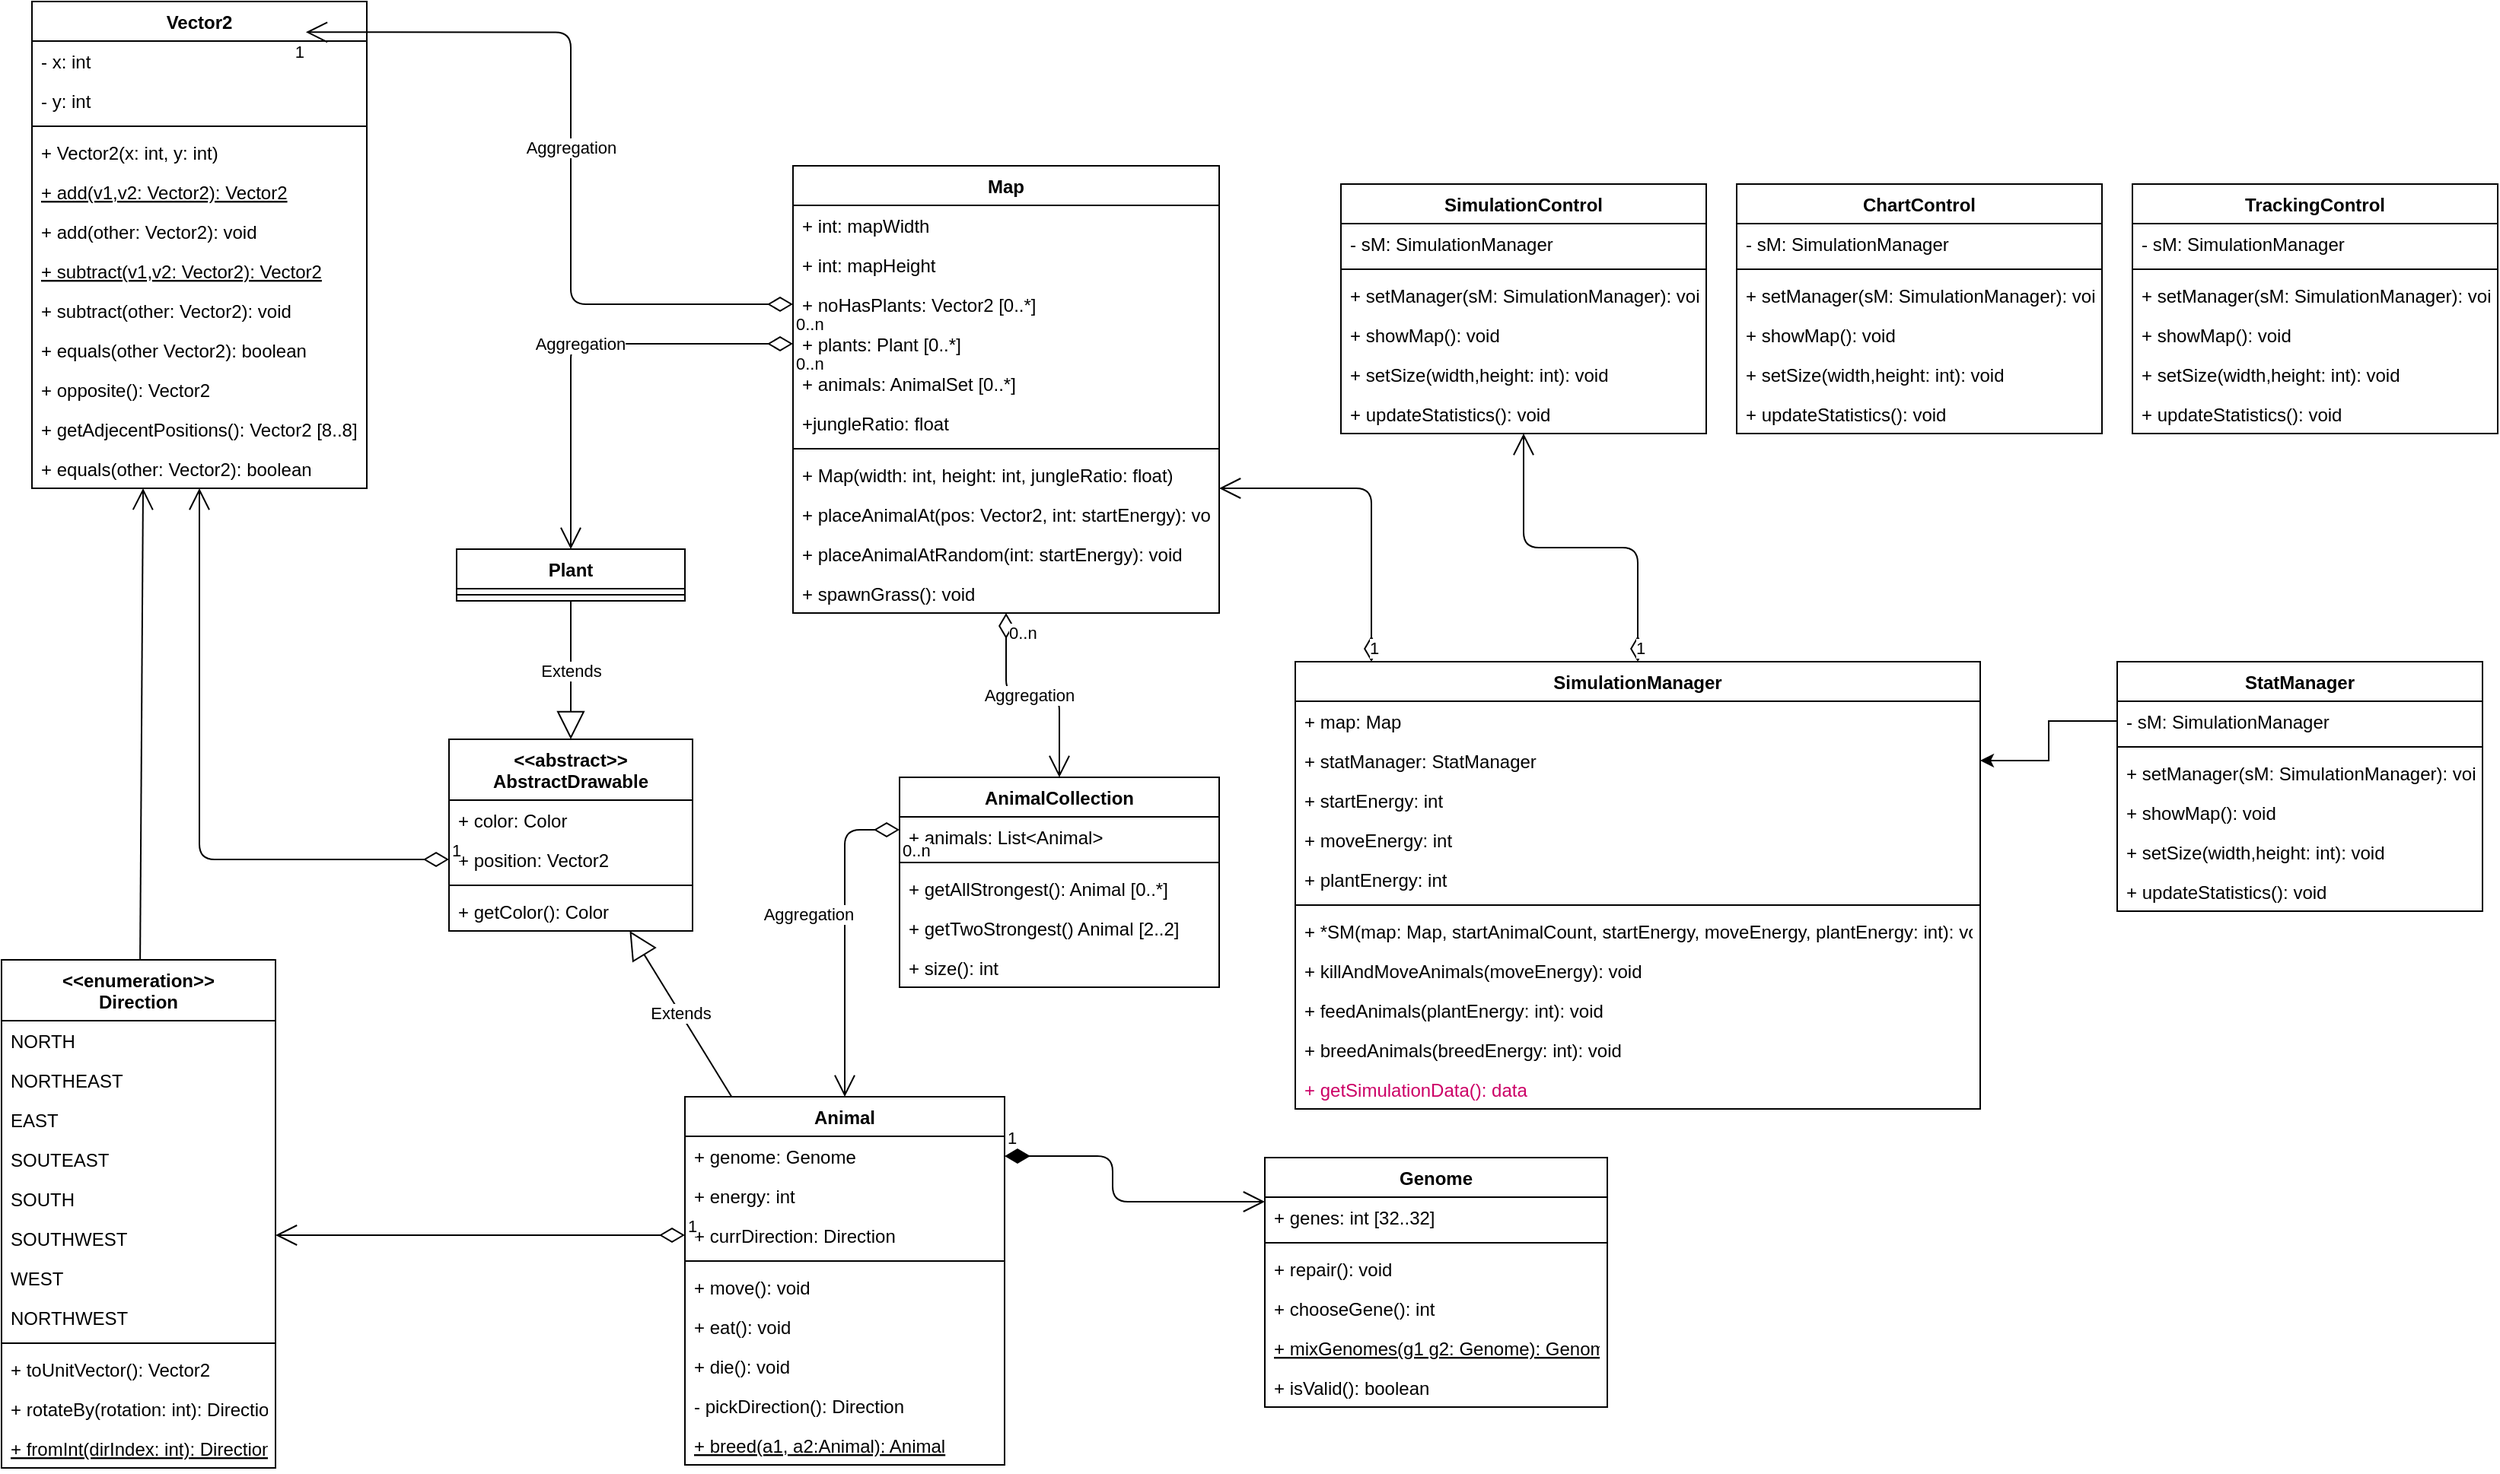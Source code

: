 <mxfile version="13.11.0" type="github">
  <diagram id="C5RBs43oDa-KdzZeNtuy" name="Page-1">
    <mxGraphModel dx="1483" dy="821" grid="1" gridSize="10" guides="1" tooltips="1" connect="1" arrows="1" fold="1" page="1" pageScale="1" pageWidth="827" pageHeight="1169" math="0" shadow="0">
      <root>
        <mxCell id="WIyWlLk6GJQsqaUBKTNV-0" />
        <mxCell id="WIyWlLk6GJQsqaUBKTNV-1" parent="WIyWlLk6GJQsqaUBKTNV-0" />
        <mxCell id="9bD5MFyW7w3_eK-m6E7X-30" value="Animal" style="swimlane;fontStyle=1;align=center;verticalAlign=top;childLayout=stackLayout;horizontal=1;startSize=26;horizontalStack=0;resizeParent=1;resizeParentMax=0;resizeLast=0;collapsible=1;marginBottom=0;rounded=0;shadow=0;glass=0;sketch=0;" parent="WIyWlLk6GJQsqaUBKTNV-1" vertex="1">
          <mxGeometry x="489" y="720" width="210" height="242" as="geometry" />
        </mxCell>
        <mxCell id="9bD5MFyW7w3_eK-m6E7X-31" value="+ genome: Genome&#xa;" style="text;strokeColor=none;fillColor=none;align=left;verticalAlign=top;spacingLeft=4;spacingRight=4;overflow=hidden;rotatable=0;points=[[0,0.5],[1,0.5]];portConstraint=eastwest;" parent="9bD5MFyW7w3_eK-m6E7X-30" vertex="1">
          <mxGeometry y="26" width="210" height="26" as="geometry" />
        </mxCell>
        <mxCell id="9bD5MFyW7w3_eK-m6E7X-10" value="+ energy: int" style="text;strokeColor=none;fillColor=none;align=left;verticalAlign=top;spacingLeft=4;spacingRight=4;overflow=hidden;rotatable=0;points=[[0,0.5],[1,0.5]];portConstraint=eastwest;" parent="9bD5MFyW7w3_eK-m6E7X-30" vertex="1">
          <mxGeometry y="52" width="210" height="26" as="geometry" />
        </mxCell>
        <mxCell id="9bD5MFyW7w3_eK-m6E7X-11" value="+ currDirection: Direction" style="text;strokeColor=none;fillColor=none;align=left;verticalAlign=top;spacingLeft=4;spacingRight=4;overflow=hidden;rotatable=0;points=[[0,0.5],[1,0.5]];portConstraint=eastwest;" parent="9bD5MFyW7w3_eK-m6E7X-30" vertex="1">
          <mxGeometry y="78" width="210" height="26" as="geometry" />
        </mxCell>
        <mxCell id="9bD5MFyW7w3_eK-m6E7X-32" value="" style="line;strokeWidth=1;fillColor=none;align=left;verticalAlign=middle;spacingTop=-1;spacingLeft=3;spacingRight=3;rotatable=0;labelPosition=right;points=[];portConstraint=eastwest;" parent="9bD5MFyW7w3_eK-m6E7X-30" vertex="1">
          <mxGeometry y="104" width="210" height="8" as="geometry" />
        </mxCell>
        <mxCell id="9bD5MFyW7w3_eK-m6E7X-35" value="+ move(): void" style="text;strokeColor=none;fillColor=none;align=left;verticalAlign=top;spacingLeft=4;spacingRight=4;overflow=hidden;rotatable=0;points=[[0,0.5],[1,0.5]];portConstraint=eastwest;" parent="9bD5MFyW7w3_eK-m6E7X-30" vertex="1">
          <mxGeometry y="112" width="210" height="26" as="geometry" />
        </mxCell>
        <mxCell id="zN970uJy4WLvNVWKptZo-13" value="+ eat(): void" style="text;strokeColor=none;fillColor=none;align=left;verticalAlign=top;spacingLeft=4;spacingRight=4;overflow=hidden;rotatable=0;points=[[0,0.5],[1,0.5]];portConstraint=eastwest;" parent="9bD5MFyW7w3_eK-m6E7X-30" vertex="1">
          <mxGeometry y="138" width="210" height="26" as="geometry" />
        </mxCell>
        <mxCell id="a23vrYXgrTBPhIQhQ__7-23" value="+ die(): void" style="text;strokeColor=none;fillColor=none;align=left;verticalAlign=top;spacingLeft=4;spacingRight=4;overflow=hidden;rotatable=0;points=[[0,0.5],[1,0.5]];portConstraint=eastwest;" vertex="1" parent="9bD5MFyW7w3_eK-m6E7X-30">
          <mxGeometry y="164" width="210" height="26" as="geometry" />
        </mxCell>
        <mxCell id="UQbBmAI9lPM3-o1fwpwT-4" value="- pickDirection(): Direction" style="text;strokeColor=none;fillColor=none;align=left;verticalAlign=top;spacingLeft=4;spacingRight=4;overflow=hidden;rotatable=0;points=[[0,0.5],[1,0.5]];portConstraint=eastwest;fontStyle=0" parent="9bD5MFyW7w3_eK-m6E7X-30" vertex="1">
          <mxGeometry y="190" width="210" height="26" as="geometry" />
        </mxCell>
        <mxCell id="zN970uJy4WLvNVWKptZo-14" value="+ breed(a1, a2:Animal): Animal" style="text;strokeColor=none;fillColor=none;align=left;verticalAlign=top;spacingLeft=4;spacingRight=4;overflow=hidden;rotatable=0;points=[[0,0.5],[1,0.5]];portConstraint=eastwest;fontStyle=4" parent="9bD5MFyW7w3_eK-m6E7X-30" vertex="1">
          <mxGeometry y="216" width="210" height="26" as="geometry" />
        </mxCell>
        <mxCell id="9bD5MFyW7w3_eK-m6E7X-36" value="Plant" style="swimlane;fontStyle=1;align=center;verticalAlign=top;childLayout=stackLayout;horizontal=1;startSize=26;horizontalStack=0;resizeParent=1;resizeParentMax=0;resizeLast=0;collapsible=1;marginBottom=0;rounded=0;shadow=0;glass=0;sketch=0;" parent="WIyWlLk6GJQsqaUBKTNV-1" vertex="1">
          <mxGeometry x="339" y="360" width="150" height="34" as="geometry" />
        </mxCell>
        <mxCell id="9bD5MFyW7w3_eK-m6E7X-38" value="" style="line;strokeWidth=1;fillColor=none;align=left;verticalAlign=middle;spacingTop=-1;spacingLeft=3;spacingRight=3;rotatable=0;labelPosition=right;points=[];portConstraint=eastwest;" parent="9bD5MFyW7w3_eK-m6E7X-36" vertex="1">
          <mxGeometry y="26" width="150" height="8" as="geometry" />
        </mxCell>
        <mxCell id="zN970uJy4WLvNVWKptZo-4" value="&lt;&lt;enumeration&gt;&gt;&#xa;Direction" style="swimlane;fontStyle=1;childLayout=stackLayout;horizontal=1;startSize=40;fillColor=none;horizontalStack=0;resizeParent=1;resizeParentMax=0;resizeLast=0;collapsible=1;marginBottom=0;" parent="WIyWlLk6GJQsqaUBKTNV-1" vertex="1">
          <mxGeometry x="40" y="630" width="180" height="334" as="geometry" />
        </mxCell>
        <mxCell id="zN970uJy4WLvNVWKptZo-5" value="NORTH" style="text;strokeColor=none;fillColor=none;align=left;verticalAlign=top;spacingLeft=4;spacingRight=4;overflow=hidden;rotatable=0;points=[[0,0.5],[1,0.5]];portConstraint=eastwest;" parent="zN970uJy4WLvNVWKptZo-4" vertex="1">
          <mxGeometry y="40" width="180" height="26" as="geometry" />
        </mxCell>
        <mxCell id="zN970uJy4WLvNVWKptZo-6" value="NORTHEAST" style="text;strokeColor=none;fillColor=none;align=left;verticalAlign=top;spacingLeft=4;spacingRight=4;overflow=hidden;rotatable=0;points=[[0,0.5],[1,0.5]];portConstraint=eastwest;" parent="zN970uJy4WLvNVWKptZo-4" vertex="1">
          <mxGeometry y="66" width="180" height="26" as="geometry" />
        </mxCell>
        <mxCell id="zN970uJy4WLvNVWKptZo-7" value="EAST" style="text;strokeColor=none;fillColor=none;align=left;verticalAlign=top;spacingLeft=4;spacingRight=4;overflow=hidden;rotatable=0;points=[[0,0.5],[1,0.5]];portConstraint=eastwest;" parent="zN970uJy4WLvNVWKptZo-4" vertex="1">
          <mxGeometry y="92" width="180" height="26" as="geometry" />
        </mxCell>
        <mxCell id="zN970uJy4WLvNVWKptZo-8" value="SOUTEAST" style="text;strokeColor=none;fillColor=none;align=left;verticalAlign=top;spacingLeft=4;spacingRight=4;overflow=hidden;rotatable=0;points=[[0,0.5],[1,0.5]];portConstraint=eastwest;" parent="zN970uJy4WLvNVWKptZo-4" vertex="1">
          <mxGeometry y="118" width="180" height="26" as="geometry" />
        </mxCell>
        <mxCell id="zN970uJy4WLvNVWKptZo-9" value="SOUTH" style="text;strokeColor=none;fillColor=none;align=left;verticalAlign=top;spacingLeft=4;spacingRight=4;overflow=hidden;rotatable=0;points=[[0,0.5],[1,0.5]];portConstraint=eastwest;" parent="zN970uJy4WLvNVWKptZo-4" vertex="1">
          <mxGeometry y="144" width="180" height="26" as="geometry" />
        </mxCell>
        <mxCell id="zN970uJy4WLvNVWKptZo-10" value="SOUTHWEST&#xa;" style="text;strokeColor=none;fillColor=none;align=left;verticalAlign=top;spacingLeft=4;spacingRight=4;overflow=hidden;rotatable=0;points=[[0,0.5],[1,0.5]];portConstraint=eastwest;" parent="zN970uJy4WLvNVWKptZo-4" vertex="1">
          <mxGeometry y="170" width="180" height="26" as="geometry" />
        </mxCell>
        <mxCell id="zN970uJy4WLvNVWKptZo-11" value="WEST" style="text;strokeColor=none;fillColor=none;align=left;verticalAlign=top;spacingLeft=4;spacingRight=4;overflow=hidden;rotatable=0;points=[[0,0.5],[1,0.5]];portConstraint=eastwest;" parent="zN970uJy4WLvNVWKptZo-4" vertex="1">
          <mxGeometry y="196" width="180" height="26" as="geometry" />
        </mxCell>
        <mxCell id="zN970uJy4WLvNVWKptZo-12" value="NORTHWEST" style="text;strokeColor=none;fillColor=none;align=left;verticalAlign=top;spacingLeft=4;spacingRight=4;overflow=hidden;rotatable=0;points=[[0,0.5],[1,0.5]];portConstraint=eastwest;" parent="zN970uJy4WLvNVWKptZo-4" vertex="1">
          <mxGeometry y="222" width="180" height="26" as="geometry" />
        </mxCell>
        <mxCell id="zN970uJy4WLvNVWKptZo-42" value="" style="line;strokeWidth=1;fillColor=none;align=left;verticalAlign=middle;spacingTop=-1;spacingLeft=3;spacingRight=3;rotatable=0;labelPosition=right;points=[];portConstraint=eastwest;" parent="zN970uJy4WLvNVWKptZo-4" vertex="1">
          <mxGeometry y="248" width="180" height="8" as="geometry" />
        </mxCell>
        <mxCell id="zN970uJy4WLvNVWKptZo-43" value="+ toUnitVector(): Vector2" style="text;strokeColor=none;fillColor=none;align=left;verticalAlign=top;spacingLeft=4;spacingRight=4;overflow=hidden;rotatable=0;points=[[0,0.5],[1,0.5]];portConstraint=eastwest;" parent="zN970uJy4WLvNVWKptZo-4" vertex="1">
          <mxGeometry y="256" width="180" height="26" as="geometry" />
        </mxCell>
        <mxCell id="zN970uJy4WLvNVWKptZo-83" value="+ rotateBy(rotation: int): Direction" style="text;strokeColor=none;fillColor=none;align=left;verticalAlign=top;spacingLeft=4;spacingRight=4;overflow=hidden;rotatable=0;points=[[0,0.5],[1,0.5]];portConstraint=eastwest;" parent="zN970uJy4WLvNVWKptZo-4" vertex="1">
          <mxGeometry y="282" width="180" height="26" as="geometry" />
        </mxCell>
        <mxCell id="BZ-KDEU_Bz37UOXqLRJr-1" value="+ fromInt(dirIndex: int): Direction" style="text;strokeColor=none;fillColor=none;align=left;verticalAlign=top;spacingLeft=4;spacingRight=4;overflow=hidden;rotatable=0;points=[[0,0.5],[1,0.5]];portConstraint=eastwest;fontStyle=4" parent="zN970uJy4WLvNVWKptZo-4" vertex="1">
          <mxGeometry y="308" width="180" height="26" as="geometry" />
        </mxCell>
        <mxCell id="zN970uJy4WLvNVWKptZo-15" value="&lt;&lt;abstract&gt;&gt;&#xa;AbstractDrawable&#xa;" style="swimlane;fontStyle=1;align=center;verticalAlign=top;childLayout=stackLayout;horizontal=1;startSize=40;horizontalStack=0;resizeParent=1;resizeParentMax=0;resizeLast=0;collapsible=1;marginBottom=0;" parent="WIyWlLk6GJQsqaUBKTNV-1" vertex="1">
          <mxGeometry x="334" y="485" width="160" height="126" as="geometry" />
        </mxCell>
        <mxCell id="zN970uJy4WLvNVWKptZo-16" value="+ color: Color" style="text;strokeColor=none;fillColor=none;align=left;verticalAlign=top;spacingLeft=4;spacingRight=4;overflow=hidden;rotatable=0;points=[[0,0.5],[1,0.5]];portConstraint=eastwest;" parent="zN970uJy4WLvNVWKptZo-15" vertex="1">
          <mxGeometry y="40" width="160" height="26" as="geometry" />
        </mxCell>
        <mxCell id="zN970uJy4WLvNVWKptZo-20" value="+ position: Vector2" style="text;strokeColor=none;fillColor=none;align=left;verticalAlign=top;spacingLeft=4;spacingRight=4;overflow=hidden;rotatable=0;points=[[0,0.5],[1,0.5]];portConstraint=eastwest;" parent="zN970uJy4WLvNVWKptZo-15" vertex="1">
          <mxGeometry y="66" width="160" height="26" as="geometry" />
        </mxCell>
        <mxCell id="zN970uJy4WLvNVWKptZo-17" value="" style="line;strokeWidth=1;fillColor=none;align=left;verticalAlign=middle;spacingTop=-1;spacingLeft=3;spacingRight=3;rotatable=0;labelPosition=right;points=[];portConstraint=eastwest;" parent="zN970uJy4WLvNVWKptZo-15" vertex="1">
          <mxGeometry y="92" width="160" height="8" as="geometry" />
        </mxCell>
        <mxCell id="a23vrYXgrTBPhIQhQ__7-25" value="+ getColor(): Color" style="text;strokeColor=none;fillColor=none;align=left;verticalAlign=top;spacingLeft=4;spacingRight=4;overflow=hidden;rotatable=0;points=[[0,0.5],[1,0.5]];portConstraint=eastwest;" vertex="1" parent="zN970uJy4WLvNVWKptZo-15">
          <mxGeometry y="100" width="160" height="26" as="geometry" />
        </mxCell>
        <mxCell id="zN970uJy4WLvNVWKptZo-22" value="Extends" style="endArrow=block;endSize=16;endFill=0;html=1;" parent="WIyWlLk6GJQsqaUBKTNV-1" source="9bD5MFyW7w3_eK-m6E7X-30" target="zN970uJy4WLvNVWKptZo-15" edge="1">
          <mxGeometry width="160" relative="1" as="geometry">
            <mxPoint x="700" y="310" as="sourcePoint" />
            <mxPoint x="720" y="340" as="targetPoint" />
          </mxGeometry>
        </mxCell>
        <mxCell id="zN970uJy4WLvNVWKptZo-23" value="Extends" style="endArrow=block;endSize=16;endFill=0;html=1;" parent="WIyWlLk6GJQsqaUBKTNV-1" source="9bD5MFyW7w3_eK-m6E7X-36" target="zN970uJy4WLvNVWKptZo-15" edge="1">
          <mxGeometry width="160" relative="1" as="geometry">
            <mxPoint x="490" y="270" as="sourcePoint" />
            <mxPoint x="540" y="289" as="targetPoint" />
          </mxGeometry>
        </mxCell>
        <mxCell id="zN970uJy4WLvNVWKptZo-24" value="1" style="endArrow=open;html=1;endSize=12;startArrow=diamondThin;startSize=14;startFill=0;edgeStyle=orthogonalEdgeStyle;align=left;verticalAlign=bottom;" parent="WIyWlLk6GJQsqaUBKTNV-1" source="9bD5MFyW7w3_eK-m6E7X-30" target="zN970uJy4WLvNVWKptZo-4" edge="1">
          <mxGeometry x="-1" y="3" relative="1" as="geometry">
            <mxPoint x="390" y="480" as="sourcePoint" />
            <mxPoint x="550" y="480" as="targetPoint" />
            <Array as="points">
              <mxPoint x="270" y="811" />
              <mxPoint x="270" y="811" />
            </Array>
          </mxGeometry>
        </mxCell>
        <mxCell id="zN970uJy4WLvNVWKptZo-25" value="Map" style="swimlane;fontStyle=1;align=center;verticalAlign=top;childLayout=stackLayout;horizontal=1;startSize=26;horizontalStack=0;resizeParent=1;resizeParentMax=0;resizeLast=0;collapsible=1;marginBottom=0;" parent="WIyWlLk6GJQsqaUBKTNV-1" vertex="1">
          <mxGeometry x="560" y="108" width="280" height="294" as="geometry" />
        </mxCell>
        <mxCell id="zN970uJy4WLvNVWKptZo-30" value="+ int: mapWidth" style="text;strokeColor=none;fillColor=none;align=left;verticalAlign=top;spacingLeft=4;spacingRight=4;overflow=hidden;rotatable=0;points=[[0,0.5],[1,0.5]];portConstraint=eastwest;" parent="zN970uJy4WLvNVWKptZo-25" vertex="1">
          <mxGeometry y="26" width="280" height="26" as="geometry" />
        </mxCell>
        <mxCell id="zN970uJy4WLvNVWKptZo-31" value="+ int: mapHeight" style="text;strokeColor=none;fillColor=none;align=left;verticalAlign=top;spacingLeft=4;spacingRight=4;overflow=hidden;rotatable=0;points=[[0,0.5],[1,0.5]];portConstraint=eastwest;" parent="zN970uJy4WLvNVWKptZo-25" vertex="1">
          <mxGeometry y="52" width="280" height="26" as="geometry" />
        </mxCell>
        <mxCell id="UQbBmAI9lPM3-o1fwpwT-17" value="+ noHasPlants: Vector2 [0..*]" style="text;strokeColor=none;fillColor=none;align=left;verticalAlign=top;spacingLeft=4;spacingRight=4;overflow=hidden;rotatable=0;points=[[0,0.5],[1,0.5]];portConstraint=eastwest;" parent="zN970uJy4WLvNVWKptZo-25" vertex="1">
          <mxGeometry y="78" width="280" height="26" as="geometry" />
        </mxCell>
        <mxCell id="zN970uJy4WLvNVWKptZo-61" value="+ plants: Plant [0..*]" style="text;strokeColor=none;fillColor=none;align=left;verticalAlign=top;spacingLeft=4;spacingRight=4;overflow=hidden;rotatable=0;points=[[0,0.5],[1,0.5]];portConstraint=eastwest;" parent="zN970uJy4WLvNVWKptZo-25" vertex="1">
          <mxGeometry y="104" width="280" height="26" as="geometry" />
        </mxCell>
        <mxCell id="zN970uJy4WLvNVWKptZo-60" value="+ animals: AnimalSet [0..*]" style="text;strokeColor=none;fillColor=none;align=left;verticalAlign=top;spacingLeft=4;spacingRight=4;overflow=hidden;rotatable=0;points=[[0,0.5],[1,0.5]];portConstraint=eastwest;" parent="zN970uJy4WLvNVWKptZo-25" vertex="1">
          <mxGeometry y="130" width="280" height="26" as="geometry" />
        </mxCell>
        <mxCell id="zN970uJy4WLvNVWKptZo-32" value="+jungleRatio: float" style="text;strokeColor=none;fillColor=none;align=left;verticalAlign=top;spacingLeft=4;spacingRight=4;overflow=hidden;rotatable=0;points=[[0,0.5],[1,0.5]];portConstraint=eastwest;" parent="zN970uJy4WLvNVWKptZo-25" vertex="1">
          <mxGeometry y="156" width="280" height="26" as="geometry" />
        </mxCell>
        <mxCell id="zN970uJy4WLvNVWKptZo-27" value="" style="line;strokeWidth=1;fillColor=none;align=left;verticalAlign=middle;spacingTop=-1;spacingLeft=3;spacingRight=3;rotatable=0;labelPosition=right;points=[];portConstraint=eastwest;" parent="zN970uJy4WLvNVWKptZo-25" vertex="1">
          <mxGeometry y="182" width="280" height="8" as="geometry" />
        </mxCell>
        <mxCell id="zN970uJy4WLvNVWKptZo-28" value="+ Map(width: int, height: int, jungleRatio: float)" style="text;strokeColor=none;fillColor=none;align=left;verticalAlign=top;spacingLeft=4;spacingRight=4;overflow=hidden;rotatable=0;points=[[0,0.5],[1,0.5]];portConstraint=eastwest;" parent="zN970uJy4WLvNVWKptZo-25" vertex="1">
          <mxGeometry y="190" width="280" height="26" as="geometry" />
        </mxCell>
        <mxCell id="zN970uJy4WLvNVWKptZo-65" value="+ placeAnimalAt(pos: Vector2, int: startEnergy): void" style="text;strokeColor=none;fillColor=none;align=left;verticalAlign=top;spacingLeft=4;spacingRight=4;overflow=hidden;rotatable=0;points=[[0,0.5],[1,0.5]];portConstraint=eastwest;" parent="zN970uJy4WLvNVWKptZo-25" vertex="1">
          <mxGeometry y="216" width="280" height="26" as="geometry" />
        </mxCell>
        <mxCell id="BZ-KDEU_Bz37UOXqLRJr-6" value="+ placeAnimalAtRandom(int: startEnergy): void" style="text;strokeColor=none;fillColor=none;align=left;verticalAlign=top;spacingLeft=4;spacingRight=4;overflow=hidden;rotatable=0;points=[[0,0.5],[1,0.5]];portConstraint=eastwest;" parent="zN970uJy4WLvNVWKptZo-25" vertex="1">
          <mxGeometry y="242" width="280" height="26" as="geometry" />
        </mxCell>
        <mxCell id="zN970uJy4WLvNVWKptZo-66" value="+ spawnGrass(): void" style="text;strokeColor=none;fillColor=none;align=left;verticalAlign=top;spacingLeft=4;spacingRight=4;overflow=hidden;rotatable=0;points=[[0,0.5],[1,0.5]];portConstraint=eastwest;" parent="zN970uJy4WLvNVWKptZo-25" vertex="1">
          <mxGeometry y="268" width="280" height="26" as="geometry" />
        </mxCell>
        <mxCell id="zN970uJy4WLvNVWKptZo-33" value="Vector2" style="swimlane;fontStyle=1;align=center;verticalAlign=top;childLayout=stackLayout;horizontal=1;startSize=26;horizontalStack=0;resizeParent=1;resizeParentMax=0;resizeLast=0;collapsible=1;marginBottom=0;" parent="WIyWlLk6GJQsqaUBKTNV-1" vertex="1">
          <mxGeometry x="60" width="220" height="320" as="geometry" />
        </mxCell>
        <mxCell id="zN970uJy4WLvNVWKptZo-34" value="- x: int" style="text;strokeColor=none;fillColor=none;align=left;verticalAlign=top;spacingLeft=4;spacingRight=4;overflow=hidden;rotatable=0;points=[[0,0.5],[1,0.5]];portConstraint=eastwest;" parent="zN970uJy4WLvNVWKptZo-33" vertex="1">
          <mxGeometry y="26" width="220" height="26" as="geometry" />
        </mxCell>
        <mxCell id="zN970uJy4WLvNVWKptZo-37" value="- y: int" style="text;strokeColor=none;fillColor=none;align=left;verticalAlign=top;spacingLeft=4;spacingRight=4;overflow=hidden;rotatable=0;points=[[0,0.5],[1,0.5]];portConstraint=eastwest;" parent="zN970uJy4WLvNVWKptZo-33" vertex="1">
          <mxGeometry y="52" width="220" height="26" as="geometry" />
        </mxCell>
        <mxCell id="zN970uJy4WLvNVWKptZo-35" value="" style="line;strokeWidth=1;fillColor=none;align=left;verticalAlign=middle;spacingTop=-1;spacingLeft=3;spacingRight=3;rotatable=0;labelPosition=right;points=[];portConstraint=eastwest;" parent="zN970uJy4WLvNVWKptZo-33" vertex="1">
          <mxGeometry y="78" width="220" height="8" as="geometry" />
        </mxCell>
        <mxCell id="zN970uJy4WLvNVWKptZo-36" value="+ Vector2(x: int, y: int)" style="text;strokeColor=none;fillColor=none;align=left;verticalAlign=top;spacingLeft=4;spacingRight=4;overflow=hidden;rotatable=0;points=[[0,0.5],[1,0.5]];portConstraint=eastwest;" parent="zN970uJy4WLvNVWKptZo-33" vertex="1">
          <mxGeometry y="86" width="220" height="26" as="geometry" />
        </mxCell>
        <mxCell id="BZ-KDEU_Bz37UOXqLRJr-3" value="+ add(v1,v2: Vector2): Vector2" style="text;strokeColor=none;fillColor=none;align=left;verticalAlign=top;spacingLeft=4;spacingRight=4;overflow=hidden;rotatable=0;points=[[0,0.5],[1,0.5]];portConstraint=eastwest;fontStyle=4" parent="zN970uJy4WLvNVWKptZo-33" vertex="1">
          <mxGeometry y="112" width="220" height="26" as="geometry" />
        </mxCell>
        <mxCell id="zN970uJy4WLvNVWKptZo-38" value="+ add(other: Vector2): void" style="text;strokeColor=none;fillColor=none;align=left;verticalAlign=top;spacingLeft=4;spacingRight=4;overflow=hidden;rotatable=0;points=[[0,0.5],[1,0.5]];portConstraint=eastwest;" parent="zN970uJy4WLvNVWKptZo-33" vertex="1">
          <mxGeometry y="138" width="220" height="26" as="geometry" />
        </mxCell>
        <mxCell id="BZ-KDEU_Bz37UOXqLRJr-4" value="+ subtract(v1,v2: Vector2): Vector2" style="text;strokeColor=none;fillColor=none;align=left;verticalAlign=top;spacingLeft=4;spacingRight=4;overflow=hidden;rotatable=0;points=[[0,0.5],[1,0.5]];portConstraint=eastwest;fontStyle=4" parent="zN970uJy4WLvNVWKptZo-33" vertex="1">
          <mxGeometry y="164" width="220" height="26" as="geometry" />
        </mxCell>
        <mxCell id="zN970uJy4WLvNVWKptZo-39" value="+ subtract(other: Vector2): void" style="text;strokeColor=none;fillColor=none;align=left;verticalAlign=top;spacingLeft=4;spacingRight=4;overflow=hidden;rotatable=0;points=[[0,0.5],[1,0.5]];portConstraint=eastwest;" parent="zN970uJy4WLvNVWKptZo-33" vertex="1">
          <mxGeometry y="190" width="220" height="26" as="geometry" />
        </mxCell>
        <mxCell id="zN970uJy4WLvNVWKptZo-40" value="+ equals(other Vector2): boolean" style="text;strokeColor=none;fillColor=none;align=left;verticalAlign=top;spacingLeft=4;spacingRight=4;overflow=hidden;rotatable=0;points=[[0,0.5],[1,0.5]];portConstraint=eastwest;" parent="zN970uJy4WLvNVWKptZo-33" vertex="1">
          <mxGeometry y="216" width="220" height="26" as="geometry" />
        </mxCell>
        <mxCell id="zN970uJy4WLvNVWKptZo-41" value="+ opposite(): Vector2" style="text;strokeColor=none;fillColor=none;align=left;verticalAlign=top;spacingLeft=4;spacingRight=4;overflow=hidden;rotatable=0;points=[[0,0.5],[1,0.5]];portConstraint=eastwest;" parent="zN970uJy4WLvNVWKptZo-33" vertex="1">
          <mxGeometry y="242" width="220" height="26" as="geometry" />
        </mxCell>
        <mxCell id="zN970uJy4WLvNVWKptZo-59" value="+ getAdjecentPositions(): Vector2 [8..8]" style="text;strokeColor=none;fillColor=none;align=left;verticalAlign=top;spacingLeft=4;spacingRight=4;overflow=hidden;rotatable=0;points=[[0,0.5],[1,0.5]];portConstraint=eastwest;" parent="zN970uJy4WLvNVWKptZo-33" vertex="1">
          <mxGeometry y="268" width="220" height="26" as="geometry" />
        </mxCell>
        <mxCell id="BZ-KDEU_Bz37UOXqLRJr-5" value="+ equals(other: Vector2): boolean" style="text;strokeColor=none;fillColor=none;align=left;verticalAlign=top;spacingLeft=4;spacingRight=4;overflow=hidden;rotatable=0;points=[[0,0.5],[1,0.5]];portConstraint=eastwest;" parent="zN970uJy4WLvNVWKptZo-33" vertex="1">
          <mxGeometry y="294" width="220" height="26" as="geometry" />
        </mxCell>
        <mxCell id="zN970uJy4WLvNVWKptZo-45" value="SimulationManager" style="swimlane;fontStyle=1;align=center;verticalAlign=top;childLayout=stackLayout;horizontal=1;startSize=26;horizontalStack=0;resizeParent=1;resizeParentMax=0;resizeLast=0;collapsible=1;marginBottom=0;" parent="WIyWlLk6GJQsqaUBKTNV-1" vertex="1">
          <mxGeometry x="890" y="434" width="450" height="294" as="geometry" />
        </mxCell>
        <mxCell id="zN970uJy4WLvNVWKptZo-54" value="+ map: Map" style="text;strokeColor=none;fillColor=none;align=left;verticalAlign=top;spacingLeft=4;spacingRight=4;overflow=hidden;rotatable=0;points=[[0,0.5],[1,0.5]];portConstraint=eastwest;" parent="zN970uJy4WLvNVWKptZo-45" vertex="1">
          <mxGeometry y="26" width="450" height="26" as="geometry" />
        </mxCell>
        <mxCell id="a23vrYXgrTBPhIQhQ__7-21" value="+ statManager: StatManager" style="text;strokeColor=none;fillColor=none;align=left;verticalAlign=top;spacingLeft=4;spacingRight=4;overflow=hidden;rotatable=0;points=[[0,0.5],[1,0.5]];portConstraint=eastwest;" vertex="1" parent="zN970uJy4WLvNVWKptZo-45">
          <mxGeometry y="52" width="450" height="26" as="geometry" />
        </mxCell>
        <mxCell id="zN970uJy4WLvNVWKptZo-56" value="+ startEnergy: int" style="text;strokeColor=none;fillColor=none;align=left;verticalAlign=top;spacingLeft=4;spacingRight=4;overflow=hidden;rotatable=0;points=[[0,0.5],[1,0.5]];portConstraint=eastwest;" parent="zN970uJy4WLvNVWKptZo-45" vertex="1">
          <mxGeometry y="78" width="450" height="26" as="geometry" />
        </mxCell>
        <mxCell id="zN970uJy4WLvNVWKptZo-57" value="+ moveEnergy: int" style="text;strokeColor=none;fillColor=none;align=left;verticalAlign=top;spacingLeft=4;spacingRight=4;overflow=hidden;rotatable=0;points=[[0,0.5],[1,0.5]];portConstraint=eastwest;" parent="zN970uJy4WLvNVWKptZo-45" vertex="1">
          <mxGeometry y="104" width="450" height="26" as="geometry" />
        </mxCell>
        <mxCell id="zN970uJy4WLvNVWKptZo-58" value="+ plantEnergy: int" style="text;strokeColor=none;fillColor=none;align=left;verticalAlign=top;spacingLeft=4;spacingRight=4;overflow=hidden;rotatable=0;points=[[0,0.5],[1,0.5]];portConstraint=eastwest;" parent="zN970uJy4WLvNVWKptZo-45" vertex="1">
          <mxGeometry y="130" width="450" height="26" as="geometry" />
        </mxCell>
        <mxCell id="zN970uJy4WLvNVWKptZo-51" value="" style="line;strokeWidth=1;fillColor=none;align=left;verticalAlign=middle;spacingTop=-1;spacingLeft=3;spacingRight=3;rotatable=0;labelPosition=right;points=[];portConstraint=eastwest;" parent="zN970uJy4WLvNVWKptZo-45" vertex="1">
          <mxGeometry y="156" width="450" height="8" as="geometry" />
        </mxCell>
        <mxCell id="zN970uJy4WLvNVWKptZo-55" value="+ *SM(map: Map, startAnimalCount, startEnergy, moveEnergy, plantEnergy: int): void" style="text;strokeColor=none;fillColor=none;align=left;verticalAlign=top;spacingLeft=4;spacingRight=4;overflow=hidden;rotatable=0;points=[[0,0.5],[1,0.5]];portConstraint=eastwest;" parent="zN970uJy4WLvNVWKptZo-45" vertex="1">
          <mxGeometry y="164" width="450" height="26" as="geometry" />
        </mxCell>
        <mxCell id="zN970uJy4WLvNVWKptZo-53" value="+ killAndMoveAnimals(moveEnergy): void" style="text;strokeColor=none;fillColor=none;align=left;verticalAlign=top;spacingLeft=4;spacingRight=4;overflow=hidden;rotatable=0;points=[[0,0.5],[1,0.5]];portConstraint=eastwest;" parent="zN970uJy4WLvNVWKptZo-45" vertex="1">
          <mxGeometry y="190" width="450" height="26" as="geometry" />
        </mxCell>
        <mxCell id="zN970uJy4WLvNVWKptZo-62" value="+ feedAnimals(plantEnergy: int): void" style="text;strokeColor=none;fillColor=none;align=left;verticalAlign=top;spacingLeft=4;spacingRight=4;overflow=hidden;rotatable=0;points=[[0,0.5],[1,0.5]];portConstraint=eastwest;" parent="zN970uJy4WLvNVWKptZo-45" vertex="1">
          <mxGeometry y="216" width="450" height="26" as="geometry" />
        </mxCell>
        <mxCell id="zN970uJy4WLvNVWKptZo-63" value="+ breedAnimals(breedEnergy: int): void" style="text;strokeColor=none;fillColor=none;align=left;verticalAlign=top;spacingLeft=4;spacingRight=4;overflow=hidden;rotatable=0;points=[[0,0.5],[1,0.5]];portConstraint=eastwest;" parent="zN970uJy4WLvNVWKptZo-45" vertex="1">
          <mxGeometry y="242" width="450" height="26" as="geometry" />
        </mxCell>
        <mxCell id="CIvdJTAq0sd7d5FbtNUb-1" value="+ getSimulationData(): data" style="text;strokeColor=none;fillColor=none;align=left;verticalAlign=top;spacingLeft=4;spacingRight=4;overflow=hidden;rotatable=0;points=[[0,0.5],[1,0.5]];portConstraint=eastwest;fontColor=#CC0066;" parent="zN970uJy4WLvNVWKptZo-45" vertex="1">
          <mxGeometry y="268" width="450" height="26" as="geometry" />
        </mxCell>
        <mxCell id="zN970uJy4WLvNVWKptZo-64" value="1" style="endArrow=open;html=1;endSize=12;startArrow=diamondThin;startSize=14;startFill=0;edgeStyle=orthogonalEdgeStyle;align=left;verticalAlign=bottom;exitX=0;exitY=0.5;exitDx=0;exitDy=0;" parent="WIyWlLk6GJQsqaUBKTNV-1" source="zN970uJy4WLvNVWKptZo-20" target="zN970uJy4WLvNVWKptZo-33" edge="1">
          <mxGeometry x="-1" y="3" relative="1" as="geometry">
            <mxPoint x="270" y="511" as="sourcePoint" />
            <mxPoint x="190" y="511" as="targetPoint" />
          </mxGeometry>
        </mxCell>
        <mxCell id="zN970uJy4WLvNVWKptZo-67" value="&lt;div&gt;Aggregation&lt;/div&gt;" style="endArrow=open;html=1;endSize=12;startArrow=diamondThin;startSize=14;startFill=0;edgeStyle=orthogonalEdgeStyle;" parent="WIyWlLk6GJQsqaUBKTNV-1" source="zN970uJy4WLvNVWKptZo-25" target="UQbBmAI9lPM3-o1fwpwT-5" edge="1">
          <mxGeometry x="-0.042" relative="1" as="geometry">
            <mxPoint x="710" y="480" as="sourcePoint" />
            <mxPoint x="870" y="480" as="targetPoint" />
            <mxPoint as="offset" />
          </mxGeometry>
        </mxCell>
        <mxCell id="zN970uJy4WLvNVWKptZo-68" value="0..n" style="edgeLabel;resizable=0;html=1;align=left;verticalAlign=top;" parent="zN970uJy4WLvNVWKptZo-67" connectable="0" vertex="1">
          <mxGeometry x="-1" relative="1" as="geometry" />
        </mxCell>
        <mxCell id="zN970uJy4WLvNVWKptZo-69" value="1" style="edgeLabel;resizable=0;html=1;align=right;verticalAlign=top;" parent="zN970uJy4WLvNVWKptZo-67" connectable="0" vertex="1">
          <mxGeometry x="1" relative="1" as="geometry" />
        </mxCell>
        <mxCell id="zN970uJy4WLvNVWKptZo-70" value="&lt;div&gt;Aggregation&lt;/div&gt;" style="endArrow=open;html=1;endSize=12;startArrow=diamondThin;startSize=14;startFill=0;edgeStyle=orthogonalEdgeStyle;exitX=0;exitY=0.5;exitDx=0;exitDy=0;" parent="WIyWlLk6GJQsqaUBKTNV-1" source="zN970uJy4WLvNVWKptZo-61" target="9bD5MFyW7w3_eK-m6E7X-36" edge="1">
          <mxGeometry relative="1" as="geometry">
            <mxPoint x="480" y="200" as="sourcePoint" />
            <mxPoint x="720" y="470" as="targetPoint" />
            <Array as="points">
              <mxPoint x="414" y="225" />
            </Array>
          </mxGeometry>
        </mxCell>
        <mxCell id="zN970uJy4WLvNVWKptZo-71" value="0..n" style="edgeLabel;resizable=0;html=1;align=left;verticalAlign=top;" parent="zN970uJy4WLvNVWKptZo-70" connectable="0" vertex="1">
          <mxGeometry x="-1" relative="1" as="geometry" />
        </mxCell>
        <mxCell id="zN970uJy4WLvNVWKptZo-78" value="Genome" style="swimlane;fontStyle=1;align=center;verticalAlign=top;childLayout=stackLayout;horizontal=1;startSize=26;horizontalStack=0;resizeParent=1;resizeParentMax=0;resizeLast=0;collapsible=1;marginBottom=0;" parent="WIyWlLk6GJQsqaUBKTNV-1" vertex="1">
          <mxGeometry x="870" y="760" width="225" height="164" as="geometry" />
        </mxCell>
        <mxCell id="zN970uJy4WLvNVWKptZo-79" value="+ genes: int [32..32]" style="text;strokeColor=none;fillColor=none;align=left;verticalAlign=top;spacingLeft=4;spacingRight=4;overflow=hidden;rotatable=0;points=[[0,0.5],[1,0.5]];portConstraint=eastwest;" parent="zN970uJy4WLvNVWKptZo-78" vertex="1">
          <mxGeometry y="26" width="225" height="26" as="geometry" />
        </mxCell>
        <mxCell id="zN970uJy4WLvNVWKptZo-80" value="" style="line;strokeWidth=1;fillColor=none;align=left;verticalAlign=middle;spacingTop=-1;spacingLeft=3;spacingRight=3;rotatable=0;labelPosition=right;points=[];portConstraint=eastwest;" parent="zN970uJy4WLvNVWKptZo-78" vertex="1">
          <mxGeometry y="52" width="225" height="8" as="geometry" />
        </mxCell>
        <mxCell id="zN970uJy4WLvNVWKptZo-81" value="+ repair(): void" style="text;strokeColor=none;fillColor=none;align=left;verticalAlign=top;spacingLeft=4;spacingRight=4;overflow=hidden;rotatable=0;points=[[0,0.5],[1,0.5]];portConstraint=eastwest;" parent="zN970uJy4WLvNVWKptZo-78" vertex="1">
          <mxGeometry y="60" width="225" height="26" as="geometry" />
        </mxCell>
        <mxCell id="zN970uJy4WLvNVWKptZo-82" value="+ chooseGene(): int" style="text;strokeColor=none;fillColor=none;align=left;verticalAlign=top;spacingLeft=4;spacingRight=4;overflow=hidden;rotatable=0;points=[[0,0.5],[1,0.5]];portConstraint=eastwest;" parent="zN970uJy4WLvNVWKptZo-78" vertex="1">
          <mxGeometry y="86" width="225" height="26" as="geometry" />
        </mxCell>
        <mxCell id="BZ-KDEU_Bz37UOXqLRJr-0" value="+ mixGenomes(g1 g2: Genome): Genome" style="text;strokeColor=none;fillColor=none;align=left;verticalAlign=top;spacingLeft=4;spacingRight=4;overflow=hidden;rotatable=0;points=[[0,0.5],[1,0.5]];portConstraint=eastwest;fontStyle=4" parent="zN970uJy4WLvNVWKptZo-78" vertex="1">
          <mxGeometry y="112" width="225" height="26" as="geometry" />
        </mxCell>
        <mxCell id="UQbBmAI9lPM3-o1fwpwT-3" value="+ isValid(): boolean" style="text;strokeColor=none;fillColor=none;align=left;verticalAlign=top;spacingLeft=4;spacingRight=4;overflow=hidden;rotatable=0;points=[[0,0.5],[1,0.5]];portConstraint=eastwest;" parent="zN970uJy4WLvNVWKptZo-78" vertex="1">
          <mxGeometry y="138" width="225" height="26" as="geometry" />
        </mxCell>
        <mxCell id="zN970uJy4WLvNVWKptZo-84" value="1" style="endArrow=open;html=1;endSize=12;startArrow=diamondThin;startSize=14;startFill=0;edgeStyle=orthogonalEdgeStyle;align=left;verticalAlign=bottom;" parent="WIyWlLk6GJQsqaUBKTNV-1" source="zN970uJy4WLvNVWKptZo-45" target="zN970uJy4WLvNVWKptZo-25" edge="1">
          <mxGeometry x="-1" y="3" relative="1" as="geometry">
            <mxPoint x="1020" y="490" as="sourcePoint" />
            <mxPoint x="1180" y="490" as="targetPoint" />
            <Array as="points">
              <mxPoint x="940" y="320" />
            </Array>
          </mxGeometry>
        </mxCell>
        <mxCell id="zN970uJy4WLvNVWKptZo-89" value="1" style="endArrow=open;html=1;endSize=12;startArrow=diamondThin;startSize=14;startFill=1;edgeStyle=orthogonalEdgeStyle;align=left;verticalAlign=bottom;exitX=1;exitY=0.5;exitDx=0;exitDy=0;" parent="WIyWlLk6GJQsqaUBKTNV-1" source="9bD5MFyW7w3_eK-m6E7X-31" target="zN970uJy4WLvNVWKptZo-78" edge="1">
          <mxGeometry x="-1" y="3" relative="1" as="geometry">
            <mxPoint x="310" y="380" as="sourcePoint" />
            <mxPoint x="470" y="380" as="targetPoint" />
            <Array as="points">
              <mxPoint x="770" y="759" />
              <mxPoint x="770" y="789" />
            </Array>
          </mxGeometry>
        </mxCell>
        <mxCell id="BZ-KDEU_Bz37UOXqLRJr-7" value="SimulationControl" style="swimlane;fontStyle=1;align=center;verticalAlign=top;childLayout=stackLayout;horizontal=1;startSize=26;horizontalStack=0;resizeParent=1;resizeParentMax=0;resizeLast=0;collapsible=1;marginBottom=0;" parent="WIyWlLk6GJQsqaUBKTNV-1" vertex="1">
          <mxGeometry x="920" y="120" width="240" height="164" as="geometry" />
        </mxCell>
        <mxCell id="BZ-KDEU_Bz37UOXqLRJr-8" value="- sM: SimulationManager " style="text;strokeColor=none;fillColor=none;align=left;verticalAlign=top;spacingLeft=4;spacingRight=4;overflow=hidden;rotatable=0;points=[[0,0.5],[1,0.5]];portConstraint=eastwest;" parent="BZ-KDEU_Bz37UOXqLRJr-7" vertex="1">
          <mxGeometry y="26" width="240" height="26" as="geometry" />
        </mxCell>
        <mxCell id="BZ-KDEU_Bz37UOXqLRJr-9" value="" style="line;strokeWidth=1;fillColor=none;align=left;verticalAlign=middle;spacingTop=-1;spacingLeft=3;spacingRight=3;rotatable=0;labelPosition=right;points=[];portConstraint=eastwest;" parent="BZ-KDEU_Bz37UOXqLRJr-7" vertex="1">
          <mxGeometry y="52" width="240" height="8" as="geometry" />
        </mxCell>
        <mxCell id="BZ-KDEU_Bz37UOXqLRJr-10" value="+ setManager(sM: SimulationManager): void" style="text;strokeColor=none;fillColor=none;align=left;verticalAlign=top;spacingLeft=4;spacingRight=4;overflow=hidden;rotatable=0;points=[[0,0.5],[1,0.5]];portConstraint=eastwest;" parent="BZ-KDEU_Bz37UOXqLRJr-7" vertex="1">
          <mxGeometry y="60" width="240" height="26" as="geometry" />
        </mxCell>
        <mxCell id="BZ-KDEU_Bz37UOXqLRJr-11" value="+ showMap(): void" style="text;strokeColor=none;fillColor=none;align=left;verticalAlign=top;spacingLeft=4;spacingRight=4;overflow=hidden;rotatable=0;points=[[0,0.5],[1,0.5]];portConstraint=eastwest;" parent="BZ-KDEU_Bz37UOXqLRJr-7" vertex="1">
          <mxGeometry y="86" width="240" height="26" as="geometry" />
        </mxCell>
        <mxCell id="BZ-KDEU_Bz37UOXqLRJr-12" value="+ setSize(width,height: int): void" style="text;strokeColor=none;fillColor=none;align=left;verticalAlign=top;spacingLeft=4;spacingRight=4;overflow=hidden;rotatable=0;points=[[0,0.5],[1,0.5]];portConstraint=eastwest;" parent="BZ-KDEU_Bz37UOXqLRJr-7" vertex="1">
          <mxGeometry y="112" width="240" height="26" as="geometry" />
        </mxCell>
        <mxCell id="CIvdJTAq0sd7d5FbtNUb-0" value="+ updateStatistics(): void" style="text;strokeColor=none;fillColor=none;align=left;verticalAlign=top;spacingLeft=4;spacingRight=4;overflow=hidden;rotatable=0;points=[[0,0.5],[1,0.5]];portConstraint=eastwest;" parent="BZ-KDEU_Bz37UOXqLRJr-7" vertex="1">
          <mxGeometry y="138" width="240" height="26" as="geometry" />
        </mxCell>
        <mxCell id="UQbBmAI9lPM3-o1fwpwT-0" value="1" style="endArrow=open;html=1;endSize=12;startArrow=diamondThin;startSize=14;startFill=0;edgeStyle=orthogonalEdgeStyle;align=left;verticalAlign=bottom;" parent="WIyWlLk6GJQsqaUBKTNV-1" source="zN970uJy4WLvNVWKptZo-45" target="BZ-KDEU_Bz37UOXqLRJr-7" edge="1">
          <mxGeometry x="-1" y="3" relative="1" as="geometry">
            <mxPoint x="1505" y="361" as="sourcePoint" />
            <mxPoint x="1399" y="477" as="targetPoint" />
            <Array as="points" />
          </mxGeometry>
        </mxCell>
        <mxCell id="UQbBmAI9lPM3-o1fwpwT-5" value="AnimalCollection" style="swimlane;fontStyle=1;align=center;verticalAlign=top;childLayout=stackLayout;horizontal=1;startSize=26;horizontalStack=0;resizeParent=1;resizeParentMax=0;resizeLast=0;collapsible=1;marginBottom=0;rounded=0;shadow=0;glass=0;sketch=0;" parent="WIyWlLk6GJQsqaUBKTNV-1" vertex="1">
          <mxGeometry x="630" y="510" width="210" height="138" as="geometry" />
        </mxCell>
        <mxCell id="UQbBmAI9lPM3-o1fwpwT-6" value="+ animals: List&lt;Animal&gt;" style="text;strokeColor=none;fillColor=none;align=left;verticalAlign=top;spacingLeft=4;spacingRight=4;overflow=hidden;rotatable=0;points=[[0,0.5],[1,0.5]];portConstraint=eastwest;" parent="UQbBmAI9lPM3-o1fwpwT-5" vertex="1">
          <mxGeometry y="26" width="210" height="26" as="geometry" />
        </mxCell>
        <mxCell id="UQbBmAI9lPM3-o1fwpwT-9" value="" style="line;strokeWidth=1;fillColor=none;align=left;verticalAlign=middle;spacingTop=-1;spacingLeft=3;spacingRight=3;rotatable=0;labelPosition=right;points=[];portConstraint=eastwest;" parent="UQbBmAI9lPM3-o1fwpwT-5" vertex="1">
          <mxGeometry y="52" width="210" height="8" as="geometry" />
        </mxCell>
        <mxCell id="UQbBmAI9lPM3-o1fwpwT-10" value="+ getAllStrongest(): Animal [0..*]" style="text;strokeColor=none;fillColor=none;align=left;verticalAlign=top;spacingLeft=4;spacingRight=4;overflow=hidden;rotatable=0;points=[[0,0.5],[1,0.5]];portConstraint=eastwest;" parent="UQbBmAI9lPM3-o1fwpwT-5" vertex="1">
          <mxGeometry y="60" width="210" height="26" as="geometry" />
        </mxCell>
        <mxCell id="UQbBmAI9lPM3-o1fwpwT-11" value="+ getTwoStrongest() Animal [2..2]" style="text;strokeColor=none;fillColor=none;align=left;verticalAlign=top;spacingLeft=4;spacingRight=4;overflow=hidden;rotatable=0;points=[[0,0.5],[1,0.5]];portConstraint=eastwest;" parent="UQbBmAI9lPM3-o1fwpwT-5" vertex="1">
          <mxGeometry y="86" width="210" height="26" as="geometry" />
        </mxCell>
        <mxCell id="UQbBmAI9lPM3-o1fwpwT-12" value="+ size(): int" style="text;strokeColor=none;fillColor=none;align=left;verticalAlign=top;spacingLeft=4;spacingRight=4;overflow=hidden;rotatable=0;points=[[0,0.5],[1,0.5]];portConstraint=eastwest;fontStyle=0" parent="UQbBmAI9lPM3-o1fwpwT-5" vertex="1">
          <mxGeometry y="112" width="210" height="26" as="geometry" />
        </mxCell>
        <mxCell id="UQbBmAI9lPM3-o1fwpwT-14" value="&lt;div&gt;Aggregation&lt;/div&gt;" style="endArrow=open;html=1;endSize=12;startArrow=diamondThin;startSize=14;startFill=0;edgeStyle=orthogonalEdgeStyle;exitX=0;exitY=0.25;exitDx=0;exitDy=0;" parent="WIyWlLk6GJQsqaUBKTNV-1" source="UQbBmAI9lPM3-o1fwpwT-5" target="9bD5MFyW7w3_eK-m6E7X-30" edge="1">
          <mxGeometry x="-0.138" y="-24" relative="1" as="geometry">
            <mxPoint x="570" y="790" as="sourcePoint" />
            <mxPoint x="380" y="835" as="targetPoint" />
            <mxPoint as="offset" />
          </mxGeometry>
        </mxCell>
        <mxCell id="UQbBmAI9lPM3-o1fwpwT-15" value="0..n" style="edgeLabel;resizable=0;html=1;align=left;verticalAlign=top;" parent="UQbBmAI9lPM3-o1fwpwT-14" connectable="0" vertex="1">
          <mxGeometry x="-1" relative="1" as="geometry" />
        </mxCell>
        <mxCell id="UQbBmAI9lPM3-o1fwpwT-18" value="&lt;div&gt;Aggregation&lt;/div&gt;" style="endArrow=open;html=1;endSize=12;startArrow=diamondThin;startSize=14;startFill=0;edgeStyle=orthogonalEdgeStyle;entryX=0.818;entryY=0.063;entryDx=0;entryDy=0;entryPerimeter=0;exitX=0;exitY=0.5;exitDx=0;exitDy=0;" parent="WIyWlLk6GJQsqaUBKTNV-1" source="UQbBmAI9lPM3-o1fwpwT-17" target="zN970uJy4WLvNVWKptZo-33" edge="1">
          <mxGeometry relative="1" as="geometry">
            <mxPoint x="561.0" y="70.0" as="sourcePoint" />
            <mxPoint x="414" y="190" as="targetPoint" />
            <Array as="points">
              <mxPoint x="414" y="199" />
              <mxPoint x="414" y="20" />
            </Array>
          </mxGeometry>
        </mxCell>
        <mxCell id="UQbBmAI9lPM3-o1fwpwT-19" value="0..n" style="edgeLabel;resizable=0;html=1;align=left;verticalAlign=top;" parent="UQbBmAI9lPM3-o1fwpwT-18" connectable="0" vertex="1">
          <mxGeometry x="-1" relative="1" as="geometry" />
        </mxCell>
        <mxCell id="UQbBmAI9lPM3-o1fwpwT-20" value="1" style="edgeLabel;resizable=0;html=1;align=right;verticalAlign=top;" parent="UQbBmAI9lPM3-o1fwpwT-18" connectable="0" vertex="1">
          <mxGeometry x="1" relative="1" as="geometry" />
        </mxCell>
        <mxCell id="UQbBmAI9lPM3-o1fwpwT-24" value="" style="endArrow=open;endFill=1;endSize=12;html=1;" parent="WIyWlLk6GJQsqaUBKTNV-1" source="zN970uJy4WLvNVWKptZo-4" edge="1">
          <mxGeometry width="160" relative="1" as="geometry">
            <mxPoint x="120" y="660" as="sourcePoint" />
            <mxPoint x="133" y="320" as="targetPoint" />
          </mxGeometry>
        </mxCell>
        <mxCell id="a23vrYXgrTBPhIQhQ__7-0" value="ChartControl&#xa;" style="swimlane;fontStyle=1;align=center;verticalAlign=top;childLayout=stackLayout;horizontal=1;startSize=26;horizontalStack=0;resizeParent=1;resizeParentMax=0;resizeLast=0;collapsible=1;marginBottom=0;" vertex="1" parent="WIyWlLk6GJQsqaUBKTNV-1">
          <mxGeometry x="1180" y="120" width="240" height="164" as="geometry" />
        </mxCell>
        <mxCell id="a23vrYXgrTBPhIQhQ__7-1" value="- sM: SimulationManager " style="text;strokeColor=none;fillColor=none;align=left;verticalAlign=top;spacingLeft=4;spacingRight=4;overflow=hidden;rotatable=0;points=[[0,0.5],[1,0.5]];portConstraint=eastwest;" vertex="1" parent="a23vrYXgrTBPhIQhQ__7-0">
          <mxGeometry y="26" width="240" height="26" as="geometry" />
        </mxCell>
        <mxCell id="a23vrYXgrTBPhIQhQ__7-2" value="" style="line;strokeWidth=1;fillColor=none;align=left;verticalAlign=middle;spacingTop=-1;spacingLeft=3;spacingRight=3;rotatable=0;labelPosition=right;points=[];portConstraint=eastwest;" vertex="1" parent="a23vrYXgrTBPhIQhQ__7-0">
          <mxGeometry y="52" width="240" height="8" as="geometry" />
        </mxCell>
        <mxCell id="a23vrYXgrTBPhIQhQ__7-3" value="+ setManager(sM: SimulationManager): void" style="text;strokeColor=none;fillColor=none;align=left;verticalAlign=top;spacingLeft=4;spacingRight=4;overflow=hidden;rotatable=0;points=[[0,0.5],[1,0.5]];portConstraint=eastwest;" vertex="1" parent="a23vrYXgrTBPhIQhQ__7-0">
          <mxGeometry y="60" width="240" height="26" as="geometry" />
        </mxCell>
        <mxCell id="a23vrYXgrTBPhIQhQ__7-4" value="+ showMap(): void" style="text;strokeColor=none;fillColor=none;align=left;verticalAlign=top;spacingLeft=4;spacingRight=4;overflow=hidden;rotatable=0;points=[[0,0.5],[1,0.5]];portConstraint=eastwest;" vertex="1" parent="a23vrYXgrTBPhIQhQ__7-0">
          <mxGeometry y="86" width="240" height="26" as="geometry" />
        </mxCell>
        <mxCell id="a23vrYXgrTBPhIQhQ__7-5" value="+ setSize(width,height: int): void" style="text;strokeColor=none;fillColor=none;align=left;verticalAlign=top;spacingLeft=4;spacingRight=4;overflow=hidden;rotatable=0;points=[[0,0.5],[1,0.5]];portConstraint=eastwest;" vertex="1" parent="a23vrYXgrTBPhIQhQ__7-0">
          <mxGeometry y="112" width="240" height="26" as="geometry" />
        </mxCell>
        <mxCell id="a23vrYXgrTBPhIQhQ__7-6" value="+ updateStatistics(): void" style="text;strokeColor=none;fillColor=none;align=left;verticalAlign=top;spacingLeft=4;spacingRight=4;overflow=hidden;rotatable=0;points=[[0,0.5],[1,0.5]];portConstraint=eastwest;" vertex="1" parent="a23vrYXgrTBPhIQhQ__7-0">
          <mxGeometry y="138" width="240" height="26" as="geometry" />
        </mxCell>
        <mxCell id="a23vrYXgrTBPhIQhQ__7-7" value="TrackingControl" style="swimlane;fontStyle=1;align=center;verticalAlign=top;childLayout=stackLayout;horizontal=1;startSize=26;horizontalStack=0;resizeParent=1;resizeParentMax=0;resizeLast=0;collapsible=1;marginBottom=0;" vertex="1" parent="WIyWlLk6GJQsqaUBKTNV-1">
          <mxGeometry x="1440" y="120" width="240" height="164" as="geometry" />
        </mxCell>
        <mxCell id="a23vrYXgrTBPhIQhQ__7-8" value="- sM: SimulationManager " style="text;strokeColor=none;fillColor=none;align=left;verticalAlign=top;spacingLeft=4;spacingRight=4;overflow=hidden;rotatable=0;points=[[0,0.5],[1,0.5]];portConstraint=eastwest;" vertex="1" parent="a23vrYXgrTBPhIQhQ__7-7">
          <mxGeometry y="26" width="240" height="26" as="geometry" />
        </mxCell>
        <mxCell id="a23vrYXgrTBPhIQhQ__7-9" value="" style="line;strokeWidth=1;fillColor=none;align=left;verticalAlign=middle;spacingTop=-1;spacingLeft=3;spacingRight=3;rotatable=0;labelPosition=right;points=[];portConstraint=eastwest;" vertex="1" parent="a23vrYXgrTBPhIQhQ__7-7">
          <mxGeometry y="52" width="240" height="8" as="geometry" />
        </mxCell>
        <mxCell id="a23vrYXgrTBPhIQhQ__7-10" value="+ setManager(sM: SimulationManager): void" style="text;strokeColor=none;fillColor=none;align=left;verticalAlign=top;spacingLeft=4;spacingRight=4;overflow=hidden;rotatable=0;points=[[0,0.5],[1,0.5]];portConstraint=eastwest;" vertex="1" parent="a23vrYXgrTBPhIQhQ__7-7">
          <mxGeometry y="60" width="240" height="26" as="geometry" />
        </mxCell>
        <mxCell id="a23vrYXgrTBPhIQhQ__7-11" value="+ showMap(): void" style="text;strokeColor=none;fillColor=none;align=left;verticalAlign=top;spacingLeft=4;spacingRight=4;overflow=hidden;rotatable=0;points=[[0,0.5],[1,0.5]];portConstraint=eastwest;" vertex="1" parent="a23vrYXgrTBPhIQhQ__7-7">
          <mxGeometry y="86" width="240" height="26" as="geometry" />
        </mxCell>
        <mxCell id="a23vrYXgrTBPhIQhQ__7-12" value="+ setSize(width,height: int): void" style="text;strokeColor=none;fillColor=none;align=left;verticalAlign=top;spacingLeft=4;spacingRight=4;overflow=hidden;rotatable=0;points=[[0,0.5],[1,0.5]];portConstraint=eastwest;" vertex="1" parent="a23vrYXgrTBPhIQhQ__7-7">
          <mxGeometry y="112" width="240" height="26" as="geometry" />
        </mxCell>
        <mxCell id="a23vrYXgrTBPhIQhQ__7-13" value="+ updateStatistics(): void" style="text;strokeColor=none;fillColor=none;align=left;verticalAlign=top;spacingLeft=4;spacingRight=4;overflow=hidden;rotatable=0;points=[[0,0.5],[1,0.5]];portConstraint=eastwest;" vertex="1" parent="a23vrYXgrTBPhIQhQ__7-7">
          <mxGeometry y="138" width="240" height="26" as="geometry" />
        </mxCell>
        <mxCell id="a23vrYXgrTBPhIQhQ__7-14" value="StatManager" style="swimlane;fontStyle=1;align=center;verticalAlign=top;childLayout=stackLayout;horizontal=1;startSize=26;horizontalStack=0;resizeParent=1;resizeParentMax=0;resizeLast=0;collapsible=1;marginBottom=0;" vertex="1" parent="WIyWlLk6GJQsqaUBKTNV-1">
          <mxGeometry x="1430" y="434" width="240" height="164" as="geometry" />
        </mxCell>
        <mxCell id="a23vrYXgrTBPhIQhQ__7-15" value="- sM: SimulationManager " style="text;strokeColor=none;fillColor=none;align=left;verticalAlign=top;spacingLeft=4;spacingRight=4;overflow=hidden;rotatable=0;points=[[0,0.5],[1,0.5]];portConstraint=eastwest;" vertex="1" parent="a23vrYXgrTBPhIQhQ__7-14">
          <mxGeometry y="26" width="240" height="26" as="geometry" />
        </mxCell>
        <mxCell id="a23vrYXgrTBPhIQhQ__7-16" value="" style="line;strokeWidth=1;fillColor=none;align=left;verticalAlign=middle;spacingTop=-1;spacingLeft=3;spacingRight=3;rotatable=0;labelPosition=right;points=[];portConstraint=eastwest;" vertex="1" parent="a23vrYXgrTBPhIQhQ__7-14">
          <mxGeometry y="52" width="240" height="8" as="geometry" />
        </mxCell>
        <mxCell id="a23vrYXgrTBPhIQhQ__7-17" value="+ setManager(sM: SimulationManager): void" style="text;strokeColor=none;fillColor=none;align=left;verticalAlign=top;spacingLeft=4;spacingRight=4;overflow=hidden;rotatable=0;points=[[0,0.5],[1,0.5]];portConstraint=eastwest;" vertex="1" parent="a23vrYXgrTBPhIQhQ__7-14">
          <mxGeometry y="60" width="240" height="26" as="geometry" />
        </mxCell>
        <mxCell id="a23vrYXgrTBPhIQhQ__7-18" value="+ showMap(): void" style="text;strokeColor=none;fillColor=none;align=left;verticalAlign=top;spacingLeft=4;spacingRight=4;overflow=hidden;rotatable=0;points=[[0,0.5],[1,0.5]];portConstraint=eastwest;" vertex="1" parent="a23vrYXgrTBPhIQhQ__7-14">
          <mxGeometry y="86" width="240" height="26" as="geometry" />
        </mxCell>
        <mxCell id="a23vrYXgrTBPhIQhQ__7-19" value="+ setSize(width,height: int): void" style="text;strokeColor=none;fillColor=none;align=left;verticalAlign=top;spacingLeft=4;spacingRight=4;overflow=hidden;rotatable=0;points=[[0,0.5],[1,0.5]];portConstraint=eastwest;" vertex="1" parent="a23vrYXgrTBPhIQhQ__7-14">
          <mxGeometry y="112" width="240" height="26" as="geometry" />
        </mxCell>
        <mxCell id="a23vrYXgrTBPhIQhQ__7-20" value="+ updateStatistics(): void" style="text;strokeColor=none;fillColor=none;align=left;verticalAlign=top;spacingLeft=4;spacingRight=4;overflow=hidden;rotatable=0;points=[[0,0.5],[1,0.5]];portConstraint=eastwest;" vertex="1" parent="a23vrYXgrTBPhIQhQ__7-14">
          <mxGeometry y="138" width="240" height="26" as="geometry" />
        </mxCell>
        <mxCell id="a23vrYXgrTBPhIQhQ__7-22" style="edgeStyle=orthogonalEdgeStyle;rounded=0;orthogonalLoop=1;jettySize=auto;html=1;exitX=0;exitY=0.5;exitDx=0;exitDy=0;" edge="1" parent="WIyWlLk6GJQsqaUBKTNV-1" source="a23vrYXgrTBPhIQhQ__7-15" target="a23vrYXgrTBPhIQhQ__7-21">
          <mxGeometry relative="1" as="geometry" />
        </mxCell>
      </root>
    </mxGraphModel>
  </diagram>
</mxfile>
